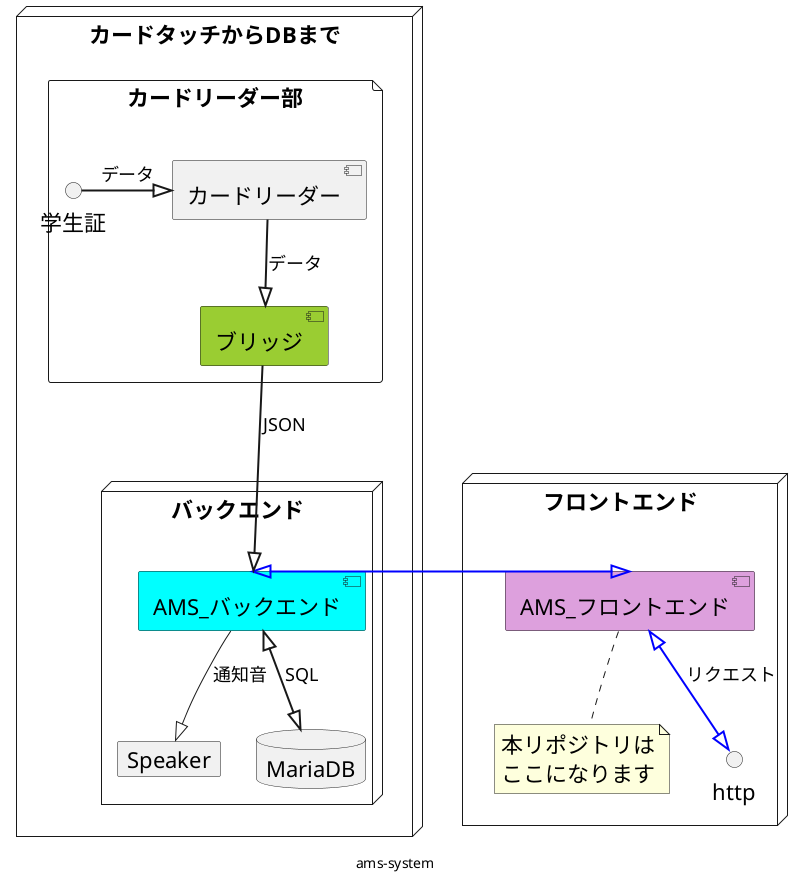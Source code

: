 @startuml AMS_MAP

skinparam DefaultFontName メイリオ
skinparam DefaultFontSize 22
skinparam ArrowFontSize 18

caption ams-system

node カードタッチからDBまで {
    file カードリーダー部{
        interface 学生証
        [カードリーダー]
        [ブリッジ] #YellowGreen
    }
    node バックエンド {
        [AMS_バックエンド] #Aqua
        card Speaker
        database MariaDB
    }
}


node フロントエンド {
    [AMS_フロントエンド] #plum
    note bottom: 本リポジトリは\nここになります
    interface http
}

' レイアウト調整
[AMS_バックエンド] -[hidden]right-> [AMS_フロントエンド]
カードタッチからDBまで -[hidden]up-> フロントエンド

' カードリーダー&バックエンド部
学生証 =^ [カードリーダー]: データ
[カードリーダー] ==^ [ブリッジ]: データ
[ブリッジ] ==^ [AMS_バックエンド]: JSON
[AMS_バックエンド] ^==^ MariaDB: SQL
[AMS_バックエンド] --^ Speaker: 通知音

' フロンドエンド部
[AMS_バックエンド] ^=[#blue]=^ [AMS_フロントエンド]: \n
[AMS_フロントエンド] ^=[#blue]=^ http : リクエスト

@enduml
